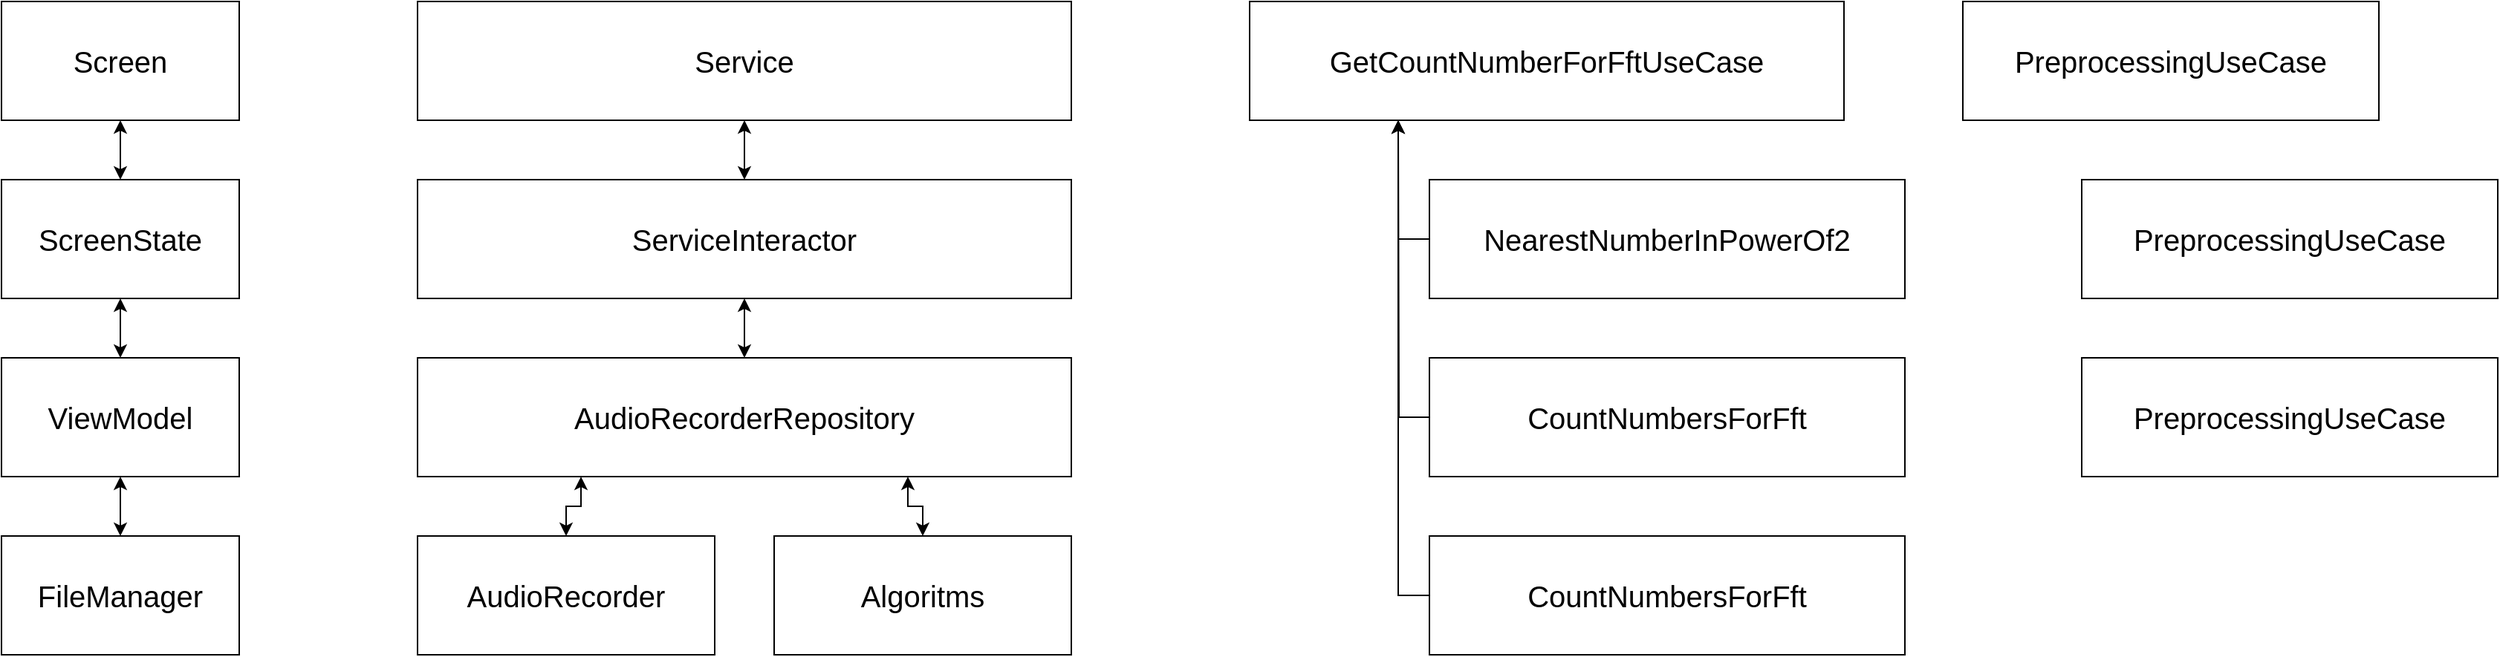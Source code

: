 <mxfile version="24.2.7" type="github">
  <diagram name="Страница — 1" id="bLYFQcRQQF4V_AAQSzA-">
    <mxGraphModel dx="1193" dy="814" grid="1" gridSize="10" guides="1" tooltips="1" connect="1" arrows="1" fold="1" page="1" pageScale="1" pageWidth="827" pageHeight="1169" math="0" shadow="0">
      <root>
        <mxCell id="0" />
        <mxCell id="1" parent="0" />
        <mxCell id="7F6UDzpmn1otM-s2ICzq-21" style="edgeStyle=orthogonalEdgeStyle;rounded=0;orthogonalLoop=1;jettySize=auto;html=1;exitX=0.5;exitY=1;exitDx=0;exitDy=0;entryX=0.5;entryY=0;entryDx=0;entryDy=0;startArrow=classic;startFill=1;" edge="1" parent="1" source="7F6UDzpmn1otM-s2ICzq-1" target="7F6UDzpmn1otM-s2ICzq-2">
          <mxGeometry relative="1" as="geometry" />
        </mxCell>
        <mxCell id="7F6UDzpmn1otM-s2ICzq-1" value="&lt;span style=&quot;font-size: 20px;&quot;&gt;Screen&lt;/span&gt;" style="rounded=0;whiteSpace=wrap;html=1;" vertex="1" parent="1">
          <mxGeometry x="120" y="120" width="160" height="80" as="geometry" />
        </mxCell>
        <mxCell id="7F6UDzpmn1otM-s2ICzq-22" style="edgeStyle=orthogonalEdgeStyle;rounded=0;orthogonalLoop=1;jettySize=auto;html=1;exitX=0.5;exitY=1;exitDx=0;exitDy=0;entryX=0.5;entryY=0;entryDx=0;entryDy=0;startArrow=classic;startFill=1;" edge="1" parent="1" source="7F6UDzpmn1otM-s2ICzq-2" target="7F6UDzpmn1otM-s2ICzq-3">
          <mxGeometry relative="1" as="geometry" />
        </mxCell>
        <mxCell id="7F6UDzpmn1otM-s2ICzq-2" value="&lt;span style=&quot;font-size: 20px;&quot;&gt;ScreenState&lt;/span&gt;" style="rounded=0;whiteSpace=wrap;html=1;" vertex="1" parent="1">
          <mxGeometry x="120" y="240" width="160" height="80" as="geometry" />
        </mxCell>
        <mxCell id="7F6UDzpmn1otM-s2ICzq-23" style="edgeStyle=orthogonalEdgeStyle;rounded=0;orthogonalLoop=1;jettySize=auto;html=1;exitX=0.5;exitY=1;exitDx=0;exitDy=0;entryX=0.5;entryY=0;entryDx=0;entryDy=0;startArrow=classic;startFill=1;" edge="1" parent="1" source="7F6UDzpmn1otM-s2ICzq-3" target="7F6UDzpmn1otM-s2ICzq-4">
          <mxGeometry relative="1" as="geometry" />
        </mxCell>
        <mxCell id="7F6UDzpmn1otM-s2ICzq-3" value="&lt;span style=&quot;font-size: 20px;&quot;&gt;ViewModel&lt;/span&gt;" style="rounded=0;whiteSpace=wrap;html=1;" vertex="1" parent="1">
          <mxGeometry x="120" y="360" width="160" height="80" as="geometry" />
        </mxCell>
        <mxCell id="7F6UDzpmn1otM-s2ICzq-4" value="&lt;span style=&quot;font-size: 20px;&quot;&gt;FileManager&lt;/span&gt;" style="rounded=0;whiteSpace=wrap;html=1;" vertex="1" parent="1">
          <mxGeometry x="120" y="480" width="160" height="80" as="geometry" />
        </mxCell>
        <mxCell id="7F6UDzpmn1otM-s2ICzq-24" style="edgeStyle=orthogonalEdgeStyle;rounded=0;orthogonalLoop=1;jettySize=auto;html=1;exitX=0.5;exitY=1;exitDx=0;exitDy=0;entryX=0.5;entryY=0;entryDx=0;entryDy=0;startArrow=classic;startFill=1;" edge="1" parent="1" source="7F6UDzpmn1otM-s2ICzq-13" target="7F6UDzpmn1otM-s2ICzq-16">
          <mxGeometry relative="1" as="geometry" />
        </mxCell>
        <mxCell id="7F6UDzpmn1otM-s2ICzq-13" value="&lt;span style=&quot;font-size: 20px;&quot;&gt;Service&lt;/span&gt;" style="rounded=0;whiteSpace=wrap;html=1;" vertex="1" parent="1">
          <mxGeometry x="400" y="120" width="440" height="80" as="geometry" />
        </mxCell>
        <mxCell id="7F6UDzpmn1otM-s2ICzq-25" style="edgeStyle=orthogonalEdgeStyle;rounded=0;orthogonalLoop=1;jettySize=auto;html=1;exitX=0.5;exitY=1;exitDx=0;exitDy=0;entryX=0.5;entryY=0;entryDx=0;entryDy=0;startArrow=classic;startFill=1;" edge="1" parent="1" source="7F6UDzpmn1otM-s2ICzq-16" target="7F6UDzpmn1otM-s2ICzq-18">
          <mxGeometry relative="1" as="geometry" />
        </mxCell>
        <mxCell id="7F6UDzpmn1otM-s2ICzq-16" value="&lt;span style=&quot;font-size: 20px;&quot;&gt;ServiceInteractor&lt;/span&gt;" style="rounded=0;whiteSpace=wrap;html=1;" vertex="1" parent="1">
          <mxGeometry x="400" y="240" width="440" height="80" as="geometry" />
        </mxCell>
        <mxCell id="7F6UDzpmn1otM-s2ICzq-29" style="edgeStyle=orthogonalEdgeStyle;rounded=0;orthogonalLoop=1;jettySize=auto;html=1;exitX=0.25;exitY=1;exitDx=0;exitDy=0;entryX=0.5;entryY=0;entryDx=0;entryDy=0;startArrow=classic;startFill=1;" edge="1" parent="1" source="7F6UDzpmn1otM-s2ICzq-18" target="7F6UDzpmn1otM-s2ICzq-26">
          <mxGeometry relative="1" as="geometry" />
        </mxCell>
        <mxCell id="7F6UDzpmn1otM-s2ICzq-30" style="edgeStyle=orthogonalEdgeStyle;rounded=0;orthogonalLoop=1;jettySize=auto;html=1;exitX=0.75;exitY=1;exitDx=0;exitDy=0;entryX=0.5;entryY=0;entryDx=0;entryDy=0;startArrow=classic;startFill=1;" edge="1" parent="1" source="7F6UDzpmn1otM-s2ICzq-18" target="7F6UDzpmn1otM-s2ICzq-28">
          <mxGeometry relative="1" as="geometry" />
        </mxCell>
        <mxCell id="7F6UDzpmn1otM-s2ICzq-18" value="&lt;span style=&quot;font-size: 20px;&quot;&gt;AudioRecorderRepository&lt;/span&gt;" style="rounded=0;whiteSpace=wrap;html=1;" vertex="1" parent="1">
          <mxGeometry x="400" y="360" width="440" height="80" as="geometry" />
        </mxCell>
        <mxCell id="7F6UDzpmn1otM-s2ICzq-26" value="&lt;span style=&quot;font-size: 20px;&quot;&gt;AudioRecorder&lt;/span&gt;" style="rounded=0;whiteSpace=wrap;html=1;" vertex="1" parent="1">
          <mxGeometry x="400" y="480" width="200" height="80" as="geometry" />
        </mxCell>
        <mxCell id="7F6UDzpmn1otM-s2ICzq-28" value="&lt;span style=&quot;font-size: 20px;&quot;&gt;Algoritms&lt;/span&gt;" style="rounded=0;whiteSpace=wrap;html=1;" vertex="1" parent="1">
          <mxGeometry x="640" y="480" width="200" height="80" as="geometry" />
        </mxCell>
        <mxCell id="7F6UDzpmn1otM-s2ICzq-31" value="&lt;span style=&quot;font-size: 20px;&quot;&gt;GetCountNumberForFftUseCase&lt;/span&gt;" style="rounded=0;whiteSpace=wrap;html=1;" vertex="1" parent="1">
          <mxGeometry x="960" y="120" width="400" height="80" as="geometry" />
        </mxCell>
        <mxCell id="7F6UDzpmn1otM-s2ICzq-41" style="edgeStyle=orthogonalEdgeStyle;rounded=0;orthogonalLoop=1;jettySize=auto;html=1;entryX=0.25;entryY=1;entryDx=0;entryDy=0;" edge="1" parent="1" source="7F6UDzpmn1otM-s2ICzq-32" target="7F6UDzpmn1otM-s2ICzq-31">
          <mxGeometry relative="1" as="geometry">
            <Array as="points">
              <mxPoint x="1060" y="280" />
            </Array>
          </mxGeometry>
        </mxCell>
        <mxCell id="7F6UDzpmn1otM-s2ICzq-32" value="&lt;span style=&quot;font-size: 20px;&quot;&gt;NearestNumberInPowerOf2&lt;/span&gt;" style="rounded=0;whiteSpace=wrap;html=1;" vertex="1" parent="1">
          <mxGeometry x="1081" y="240" width="320" height="80" as="geometry" />
        </mxCell>
        <mxCell id="7F6UDzpmn1otM-s2ICzq-42" style="edgeStyle=orthogonalEdgeStyle;rounded=0;orthogonalLoop=1;jettySize=auto;html=1;" edge="1" parent="1" source="7F6UDzpmn1otM-s2ICzq-33">
          <mxGeometry relative="1" as="geometry">
            <mxPoint x="1060" y="200" as="targetPoint" />
          </mxGeometry>
        </mxCell>
        <mxCell id="7F6UDzpmn1otM-s2ICzq-33" value="&lt;span style=&quot;font-size: 20px;&quot;&gt;CountNumbersForFft&lt;/span&gt;" style="rounded=0;whiteSpace=wrap;html=1;" vertex="1" parent="1">
          <mxGeometry x="1081" y="360" width="320" height="80" as="geometry" />
        </mxCell>
        <mxCell id="7F6UDzpmn1otM-s2ICzq-43" style="edgeStyle=orthogonalEdgeStyle;rounded=0;orthogonalLoop=1;jettySize=auto;html=1;entryX=0.25;entryY=1;entryDx=0;entryDy=0;" edge="1" parent="1" source="7F6UDzpmn1otM-s2ICzq-34" target="7F6UDzpmn1otM-s2ICzq-31">
          <mxGeometry relative="1" as="geometry">
            <Array as="points">
              <mxPoint x="1060" y="520" />
            </Array>
          </mxGeometry>
        </mxCell>
        <mxCell id="7F6UDzpmn1otM-s2ICzq-34" value="&lt;span style=&quot;font-size: 20px;&quot;&gt;CountNumbersForFft&lt;/span&gt;" style="rounded=0;whiteSpace=wrap;html=1;" vertex="1" parent="1">
          <mxGeometry x="1081" y="480" width="320" height="80" as="geometry" />
        </mxCell>
        <mxCell id="7F6UDzpmn1otM-s2ICzq-40" value="&lt;span style=&quot;font-size: 20px;&quot;&gt;PreprocessingUseCase&lt;/span&gt;" style="rounded=0;whiteSpace=wrap;html=1;" vertex="1" parent="1">
          <mxGeometry x="1440" y="120" width="280" height="80" as="geometry" />
        </mxCell>
        <mxCell id="7F6UDzpmn1otM-s2ICzq-44" value="&lt;span style=&quot;font-size: 20px;&quot;&gt;PreprocessingUseCase&lt;/span&gt;" style="rounded=0;whiteSpace=wrap;html=1;" vertex="1" parent="1">
          <mxGeometry x="1520" y="240" width="280" height="80" as="geometry" />
        </mxCell>
        <mxCell id="7F6UDzpmn1otM-s2ICzq-45" value="&lt;span style=&quot;font-size: 20px;&quot;&gt;PreprocessingUseCase&lt;/span&gt;" style="rounded=0;whiteSpace=wrap;html=1;" vertex="1" parent="1">
          <mxGeometry x="1520" y="360" width="280" height="80" as="geometry" />
        </mxCell>
      </root>
    </mxGraphModel>
  </diagram>
</mxfile>
